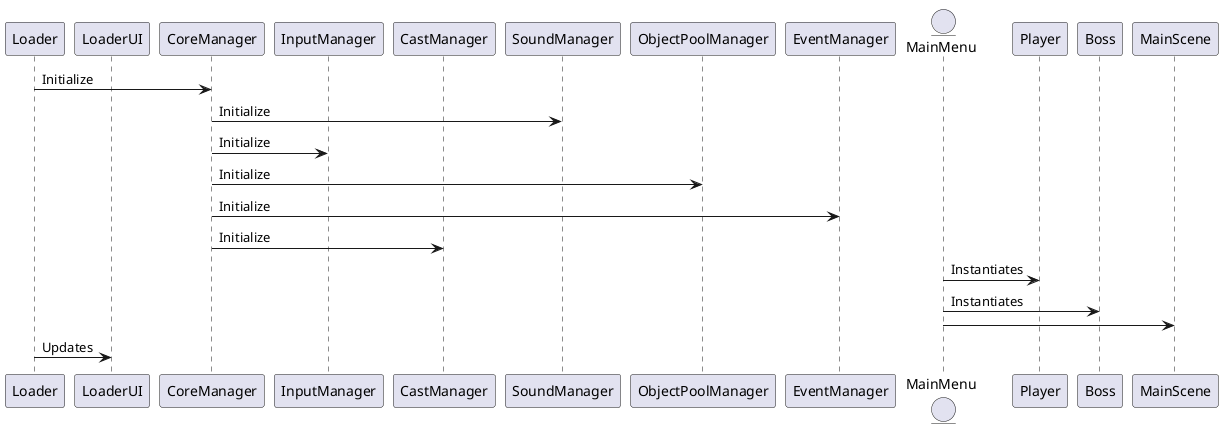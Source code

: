 ﻿@startuml
'https://plantuml.com/sequence-diagram


participant Loader
participant LoaderUI
participant CoreManager
participant InputManager
participant CastManager
participant SoundManager
participant ObjectPoolManager
participant EventManager
entity MainMenu
participant Player
participant Boss


Loader -> CoreManager : Initialize
CoreManager-> SoundManager :Initialize
CoreManager-> InputManager :Initialize
CoreManager-> ObjectPoolManager :Initialize
CoreManager-> EventManager :Initialize
CoreManager->CastManager:Initialize
MainMenu->Player:Instantiates
MainMenu->Boss:Instantiates
MainMenu->MainScene
Loader->LoaderUI: Updates





@enduml


